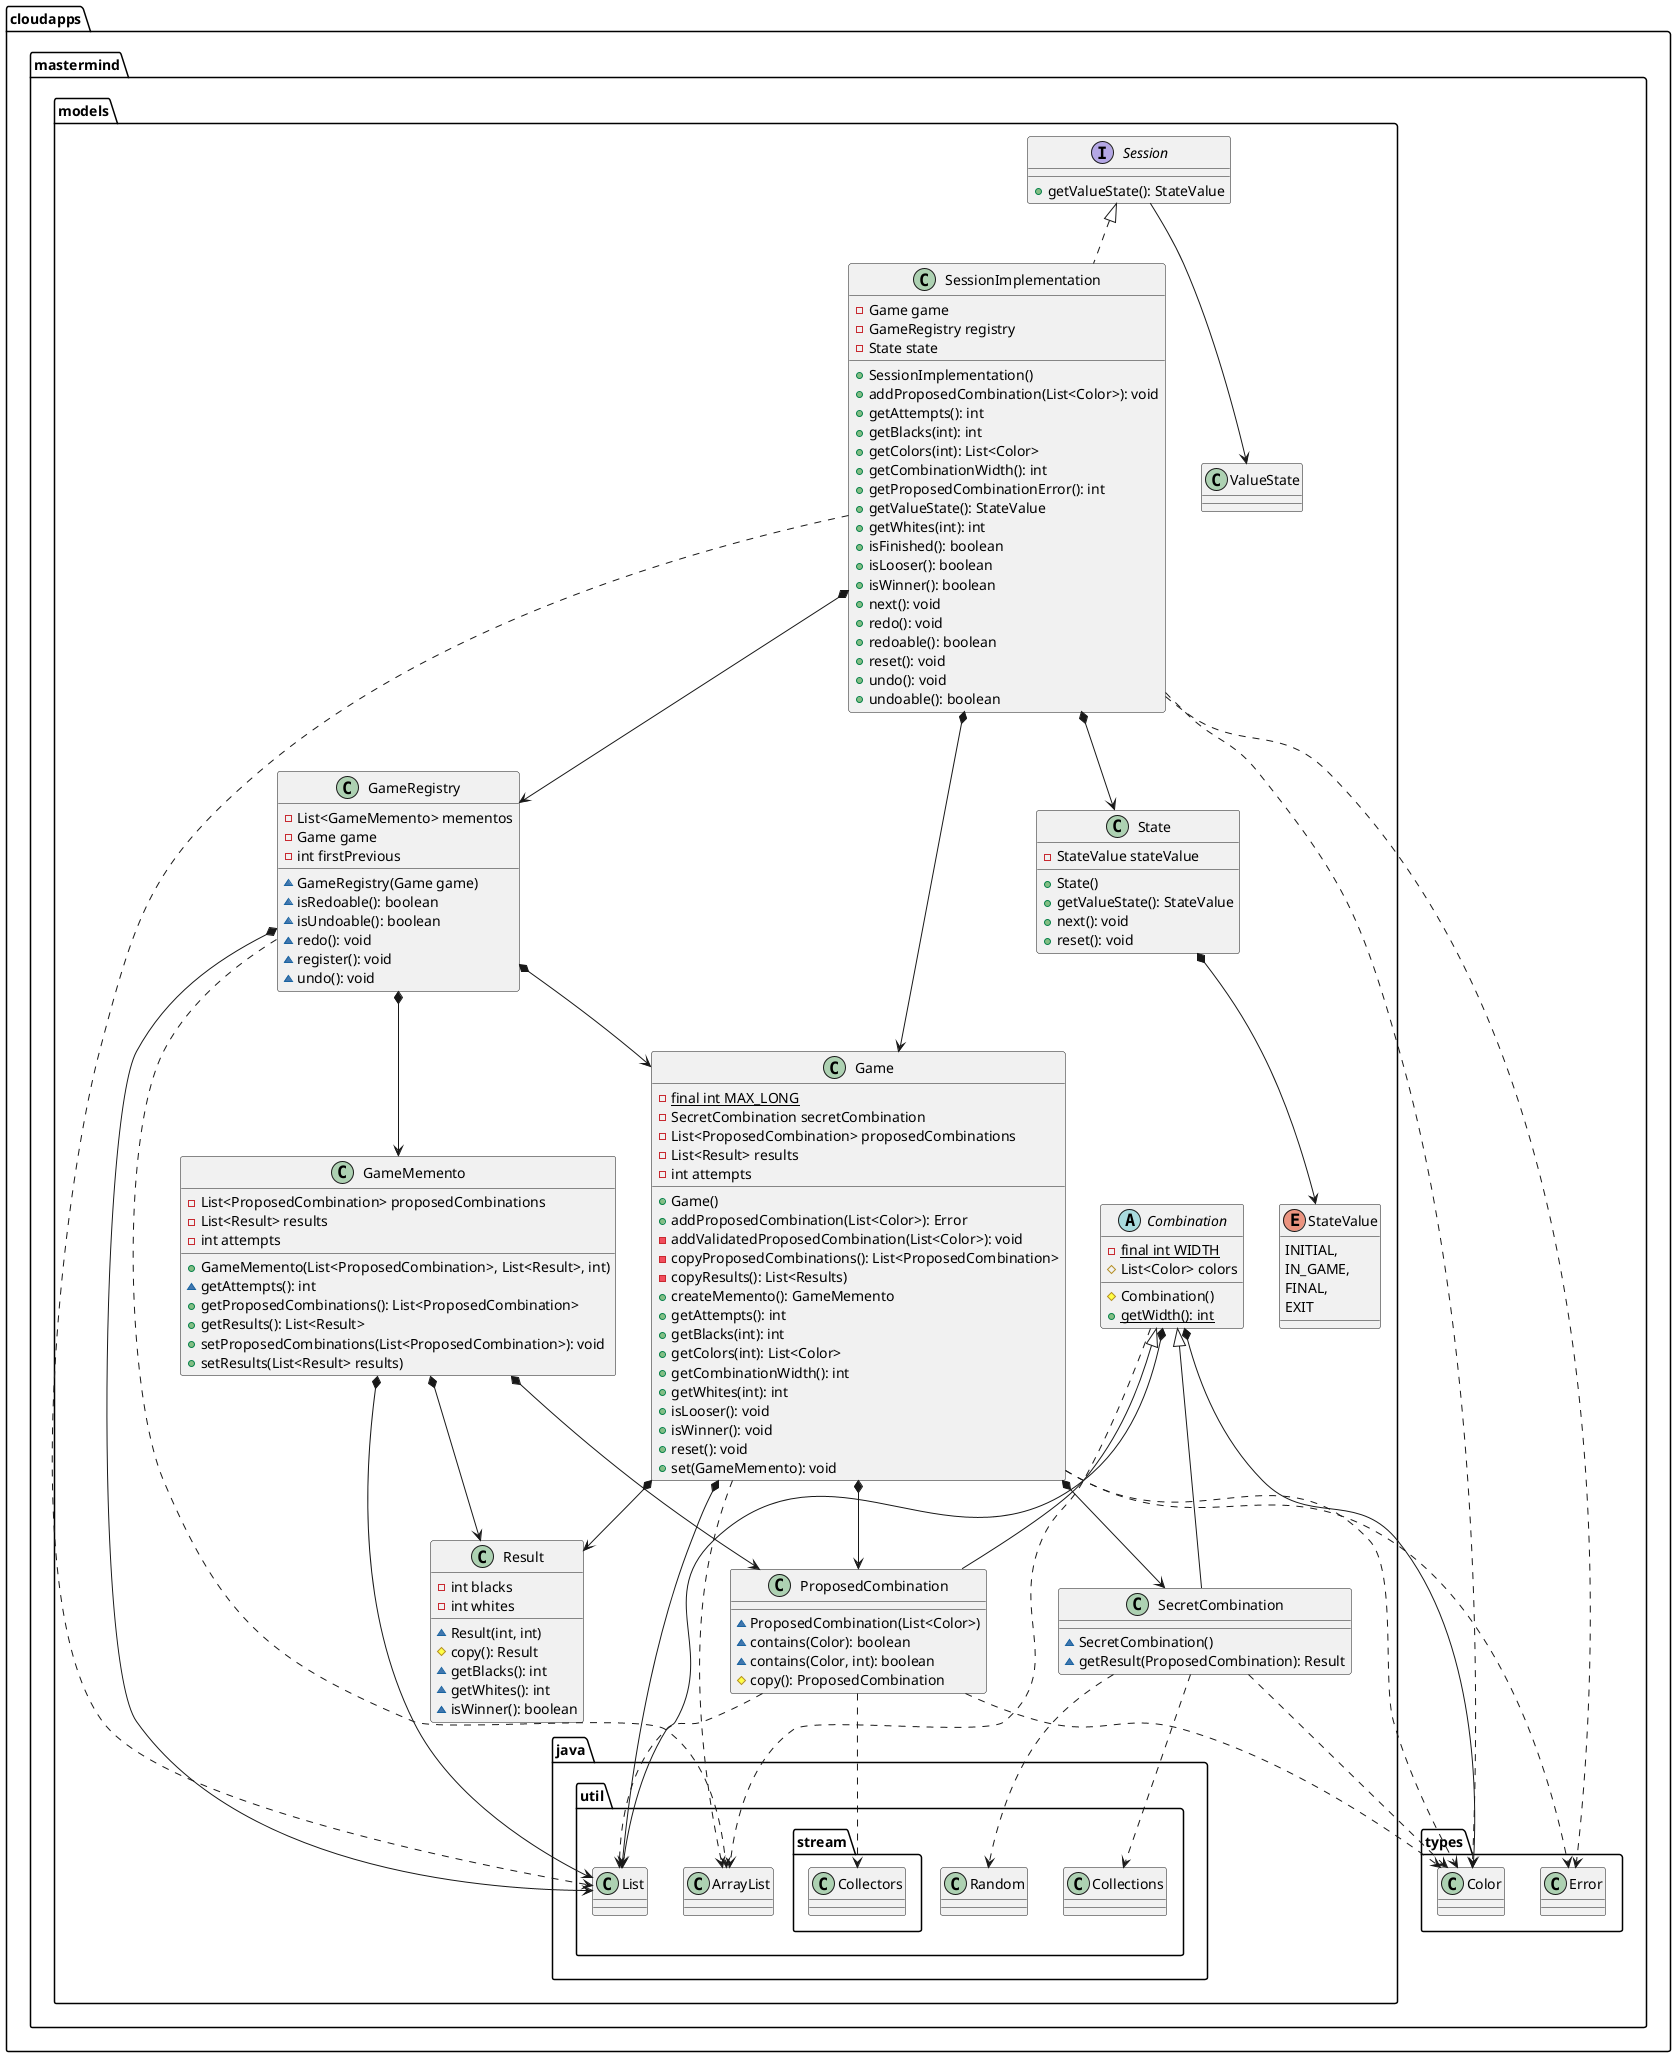 @startuml Package **cloudapps.mastermind.models**

package "cloudapps.mastermind.models" {

  abstract class Combination {
    -{static} final int WIDTH
    #List<Color> colors
    #Combination()
    +{static}getWidth(): int 
  }

  class Game {
    -{static}final int MAX_LONG
    -SecretCombination secretCombination
    -List<ProposedCombination> proposedCombinations
    -List<Result> results
    -int attempts
    +Game()
    +addProposedCombination(List<Color>): Error
    -addValidatedProposedCombination(List<Color>): void
    -copyProposedCombinations(): List<ProposedCombination>
    -copyResults(): List<Results)
    +createMemento(): GameMemento
    +getAttempts(): int
    +getBlacks(int): int
    +getColors(int): List<Color>
    +getCombinationWidth(): int
    +getWhites(int): int
    +isLooser(): void
    +isWinner(): void
    +reset(): void
    +set(GameMemento): void
  }

  class GameMemento {
    -List<ProposedCombination> proposedCombinations
    -List<Result> results
    -int attempts
    +GameMemento(List<ProposedCombination>, List<Result>, int)
    ~getAttempts(): int
    +getProposedCombinations(): List<ProposedCombination>
    +getResults(): List<Result>
    +setProposedCombinations(List<ProposedCombination>): void
    +setResults(List<Result> results)
  } 

  class GameRegistry {
    -List<GameMemento> mementos
    -Game game
    -int firstPrevious
    ~GameRegistry(Game game)
    ~isRedoable(): boolean
    ~isUndoable(): boolean
    ~redo(): void
    ~register(): void
    ~undo(): void
  }
  
  class ProposedCombination extends Combination {
    ~ProposedCombination(List<Color>)
    ~contains(Color): boolean
    ~contains(Color, int): boolean
    #copy(): ProposedCombination
  }

  class Result {
    -int blacks
    -int whites
    ~Result(int, int)
    #copy(): Result
    ~getBlacks(): int
    ~getWhites(): int
    ~isWinner(): boolean
  }

  class SecretCombination extends Combination {
    ~SecretCombination()
    ~getResult(ProposedCombination): Result
  }

  interface Session {
    +getValueState(): StateValue
  }

  class SessionImplementation implements Session {
    -Game game
	  -GameRegistry registry
	  -State state
    +SessionImplementation()
    +addProposedCombination(List<Color>): void
    +getAttempts(): int
    +getBlacks(int): int
    +getColors(int): List<Color>
    +getCombinationWidth(): int
    +getProposedCombinationError(): int
    +getValueState(): StateValue
    +getWhites(int): int
    +isFinished(): boolean
    +isLooser(): boolean
    +isWinner(): boolean
    +next(): void
    +redo(): void
    +redoable(): boolean
    +reset(): void
    +undo(): void
    +undoable(): boolean
  }

  class State {
    -StateValue stateValue
    +State()
    +getValueState(): StateValue
    +next(): void
    +reset(): void
  }  

  enum StateValue {
    INITIAL,
    IN_GAME,
    FINAL,
    EXIT
  }

  Combination *--> cloudapps.mastermind.types.Color
  Combination ..> java.util.ArrayList
  Combination *--> java.util.List

  Game *--> SecretCombination
  Game *--> ProposedCombination
  Game *--> Result
  Game ..> cloudapps.mastermind.types.Color
  Game ..> cloudapps.mastermind.types.Error
  Game ..> java.util.ArrayList
  Game *--> java.util.List
  
  GameMemento *--> ProposedCombination
  GameMemento *--> Result
  GameMemento *--> java.util.List

  GameRegistry *--> GameMemento
  GameRegistry *--> Game
  GameRegistry ..> java.util.ArrayList
  GameRegistry *--> java.util.List

  ProposedCombination ..> cloudapps.mastermind.types.Color
  ProposedCombination ..> java.util.List
  ProposedCombination ..> java.util.stream.Collectors

  SecretCombination ..> cloudapps.mastermind.types.Color
  SecretCombination ..> java.util.Collections
  SecretCombination ..> java.util.Random

  Session --> ValueState

  SessionImplementation *--> Game
  SessionImplementation *--> GameRegistry
  SessionImplementation *--> State
  SessionImplementation ..> cloudapps.mastermind.types.Color
  SessionImplementation ..> cloudapps.mastermind.types.Error
  SessionImplementation ..> java.util.List

  State *--> StateValue 
}

@enduml
